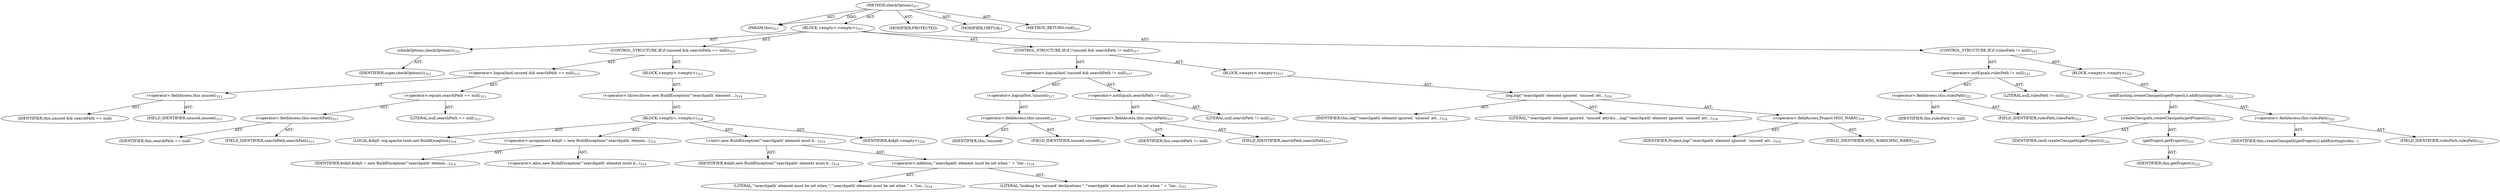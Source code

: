 digraph "checkOptions" {  
"111669149709" [label = <(METHOD,checkOptions)<SUB>311</SUB>> ]
"115964117004" [label = <(PARAM,this)<SUB>311</SUB>> ]
"25769803803" [label = <(BLOCK,&lt;empty&gt;,&lt;empty&gt;)<SUB>311</SUB>> ]
"30064771181" [label = <(checkOptions,checkOptions())<SUB>312</SUB>> ]
"68719476833" [label = <(IDENTIFIER,super,checkOptions())<SUB>312</SUB>> ]
"47244640270" [label = <(CONTROL_STRUCTURE,IF,if (unused &amp;&amp; searchPath == null))<SUB>313</SUB>> ]
"30064771182" [label = <(&lt;operator&gt;.logicalAnd,unused &amp;&amp; searchPath == null)<SUB>313</SUB>> ]
"30064771183" [label = <(&lt;operator&gt;.fieldAccess,this.unused)<SUB>313</SUB>> ]
"68719476834" [label = <(IDENTIFIER,this,unused &amp;&amp; searchPath == null)> ]
"55834574885" [label = <(FIELD_IDENTIFIER,unused,unused)<SUB>313</SUB>> ]
"30064771184" [label = <(&lt;operator&gt;.equals,searchPath == null)<SUB>313</SUB>> ]
"30064771185" [label = <(&lt;operator&gt;.fieldAccess,this.searchPath)<SUB>313</SUB>> ]
"68719476835" [label = <(IDENTIFIER,this,searchPath == null)> ]
"55834574886" [label = <(FIELD_IDENTIFIER,searchPath,searchPath)<SUB>313</SUB>> ]
"90194313247" [label = <(LITERAL,null,searchPath == null)<SUB>313</SUB>> ]
"25769803804" [label = <(BLOCK,&lt;empty&gt;,&lt;empty&gt;)<SUB>313</SUB>> ]
"30064771186" [label = <(&lt;operator&gt;.throw,throw new BuildException(&quot;'searchpath' element ...)<SUB>314</SUB>> ]
"25769803805" [label = <(BLOCK,&lt;empty&gt;,&lt;empty&gt;)<SUB>314</SUB>> ]
"94489280517" [label = <(LOCAL,$obj0: org.apache.tools.ant.BuildException)<SUB>314</SUB>> ]
"30064771187" [label = <(&lt;operator&gt;.assignment,$obj0 = new BuildException(&quot;'searchpath' elemen...)<SUB>314</SUB>> ]
"68719476836" [label = <(IDENTIFIER,$obj0,$obj0 = new BuildException(&quot;'searchpath' elemen...)<SUB>314</SUB>> ]
"30064771188" [label = <(&lt;operator&gt;.alloc,new BuildException(&quot;'searchpath' element must b...)<SUB>314</SUB>> ]
"30064771189" [label = <(&lt;init&gt;,new BuildException(&quot;'searchpath' element must b...)<SUB>314</SUB>> ]
"68719476837" [label = <(IDENTIFIER,$obj0,new BuildException(&quot;'searchpath' element must b...)<SUB>314</SUB>> ]
"30064771190" [label = <(&lt;operator&gt;.addition,&quot;'searchpath' element must be set when &quot; + &quot;loo...)<SUB>314</SUB>> ]
"90194313248" [label = <(LITERAL,&quot;'searchpath' element must be set when &quot;,&quot;'searchpath' element must be set when &quot; + &quot;loo...)<SUB>314</SUB>> ]
"90194313249" [label = <(LITERAL,&quot;looking for 'unused' declarations.&quot;,&quot;'searchpath' element must be set when &quot; + &quot;loo...)<SUB>315</SUB>> ]
"68719476838" [label = <(IDENTIFIER,$obj0,&lt;empty&gt;)<SUB>314</SUB>> ]
"47244640271" [label = <(CONTROL_STRUCTURE,IF,if (!unused &amp;&amp; searchPath != null))<SUB>317</SUB>> ]
"30064771191" [label = <(&lt;operator&gt;.logicalAnd,!unused &amp;&amp; searchPath != null)<SUB>317</SUB>> ]
"30064771192" [label = <(&lt;operator&gt;.logicalNot,!unused)<SUB>317</SUB>> ]
"30064771193" [label = <(&lt;operator&gt;.fieldAccess,this.unused)<SUB>317</SUB>> ]
"68719476839" [label = <(IDENTIFIER,this,!unused)> ]
"55834574887" [label = <(FIELD_IDENTIFIER,unused,unused)<SUB>317</SUB>> ]
"30064771194" [label = <(&lt;operator&gt;.notEquals,searchPath != null)<SUB>317</SUB>> ]
"30064771195" [label = <(&lt;operator&gt;.fieldAccess,this.searchPath)<SUB>317</SUB>> ]
"68719476840" [label = <(IDENTIFIER,this,searchPath != null)> ]
"55834574888" [label = <(FIELD_IDENTIFIER,searchPath,searchPath)<SUB>317</SUB>> ]
"90194313250" [label = <(LITERAL,null,searchPath != null)<SUB>317</SUB>> ]
"25769803806" [label = <(BLOCK,&lt;empty&gt;,&lt;empty&gt;)<SUB>317</SUB>> ]
"30064771196" [label = <(log,log(&quot;'searchpath' element ignored. 'unused' att...)<SUB>318</SUB>> ]
"68719476750" [label = <(IDENTIFIER,this,log(&quot;'searchpath' element ignored. 'unused' att...)<SUB>318</SUB>> ]
"90194313251" [label = <(LITERAL,&quot;'searchpath' element ignored. 'unused' attribu...,log(&quot;'searchpath' element ignored. 'unused' att...)<SUB>318</SUB>> ]
"30064771197" [label = <(&lt;operator&gt;.fieldAccess,Project.MSG_WARN)<SUB>319</SUB>> ]
"68719476841" [label = <(IDENTIFIER,Project,log(&quot;'searchpath' element ignored. 'unused' att...)<SUB>319</SUB>> ]
"55834574889" [label = <(FIELD_IDENTIFIER,MSG_WARN,MSG_WARN)<SUB>319</SUB>> ]
"47244640272" [label = <(CONTROL_STRUCTURE,IF,if (rulesPath != null))<SUB>321</SUB>> ]
"30064771198" [label = <(&lt;operator&gt;.notEquals,rulesPath != null)<SUB>321</SUB>> ]
"30064771199" [label = <(&lt;operator&gt;.fieldAccess,this.rulesPath)<SUB>321</SUB>> ]
"68719476842" [label = <(IDENTIFIER,this,rulesPath != null)> ]
"55834574890" [label = <(FIELD_IDENTIFIER,rulesPath,rulesPath)<SUB>321</SUB>> ]
"90194313252" [label = <(LITERAL,null,rulesPath != null)<SUB>321</SUB>> ]
"25769803807" [label = <(BLOCK,&lt;empty&gt;,&lt;empty&gt;)<SUB>321</SUB>> ]
"30064771200" [label = <(addExisting,createClasspath(getProject()).addExisting(rules...)<SUB>322</SUB>> ]
"30064771201" [label = <(createClasspath,createClasspath(getProject()))<SUB>322</SUB>> ]
"68719476843" [label = <(IDENTIFIER,cmdl,createClasspath(getProject()))<SUB>322</SUB>> ]
"30064771202" [label = <(getProject,getProject())<SUB>322</SUB>> ]
"68719476751" [label = <(IDENTIFIER,this,getProject())<SUB>322</SUB>> ]
"30064771203" [label = <(&lt;operator&gt;.fieldAccess,this.rulesPath)<SUB>322</SUB>> ]
"68719476844" [label = <(IDENTIFIER,this,createClasspath(getProject()).addExisting(rules...)> ]
"55834574891" [label = <(FIELD_IDENTIFIER,rulesPath,rulesPath)<SUB>322</SUB>> ]
"133143986214" [label = <(MODIFIER,PROTECTED)> ]
"133143986215" [label = <(MODIFIER,VIRTUAL)> ]
"128849018893" [label = <(METHOD_RETURN,void)<SUB>311</SUB>> ]
  "111669149709" -> "115964117004"  [ label = "AST: "] 
  "111669149709" -> "25769803803"  [ label = "AST: "] 
  "111669149709" -> "133143986214"  [ label = "AST: "] 
  "111669149709" -> "133143986215"  [ label = "AST: "] 
  "111669149709" -> "128849018893"  [ label = "AST: "] 
  "25769803803" -> "30064771181"  [ label = "AST: "] 
  "25769803803" -> "47244640270"  [ label = "AST: "] 
  "25769803803" -> "47244640271"  [ label = "AST: "] 
  "25769803803" -> "47244640272"  [ label = "AST: "] 
  "30064771181" -> "68719476833"  [ label = "AST: "] 
  "47244640270" -> "30064771182"  [ label = "AST: "] 
  "47244640270" -> "25769803804"  [ label = "AST: "] 
  "30064771182" -> "30064771183"  [ label = "AST: "] 
  "30064771182" -> "30064771184"  [ label = "AST: "] 
  "30064771183" -> "68719476834"  [ label = "AST: "] 
  "30064771183" -> "55834574885"  [ label = "AST: "] 
  "30064771184" -> "30064771185"  [ label = "AST: "] 
  "30064771184" -> "90194313247"  [ label = "AST: "] 
  "30064771185" -> "68719476835"  [ label = "AST: "] 
  "30064771185" -> "55834574886"  [ label = "AST: "] 
  "25769803804" -> "30064771186"  [ label = "AST: "] 
  "30064771186" -> "25769803805"  [ label = "AST: "] 
  "25769803805" -> "94489280517"  [ label = "AST: "] 
  "25769803805" -> "30064771187"  [ label = "AST: "] 
  "25769803805" -> "30064771189"  [ label = "AST: "] 
  "25769803805" -> "68719476838"  [ label = "AST: "] 
  "30064771187" -> "68719476836"  [ label = "AST: "] 
  "30064771187" -> "30064771188"  [ label = "AST: "] 
  "30064771189" -> "68719476837"  [ label = "AST: "] 
  "30064771189" -> "30064771190"  [ label = "AST: "] 
  "30064771190" -> "90194313248"  [ label = "AST: "] 
  "30064771190" -> "90194313249"  [ label = "AST: "] 
  "47244640271" -> "30064771191"  [ label = "AST: "] 
  "47244640271" -> "25769803806"  [ label = "AST: "] 
  "30064771191" -> "30064771192"  [ label = "AST: "] 
  "30064771191" -> "30064771194"  [ label = "AST: "] 
  "30064771192" -> "30064771193"  [ label = "AST: "] 
  "30064771193" -> "68719476839"  [ label = "AST: "] 
  "30064771193" -> "55834574887"  [ label = "AST: "] 
  "30064771194" -> "30064771195"  [ label = "AST: "] 
  "30064771194" -> "90194313250"  [ label = "AST: "] 
  "30064771195" -> "68719476840"  [ label = "AST: "] 
  "30064771195" -> "55834574888"  [ label = "AST: "] 
  "25769803806" -> "30064771196"  [ label = "AST: "] 
  "30064771196" -> "68719476750"  [ label = "AST: "] 
  "30064771196" -> "90194313251"  [ label = "AST: "] 
  "30064771196" -> "30064771197"  [ label = "AST: "] 
  "30064771197" -> "68719476841"  [ label = "AST: "] 
  "30064771197" -> "55834574889"  [ label = "AST: "] 
  "47244640272" -> "30064771198"  [ label = "AST: "] 
  "47244640272" -> "25769803807"  [ label = "AST: "] 
  "30064771198" -> "30064771199"  [ label = "AST: "] 
  "30064771198" -> "90194313252"  [ label = "AST: "] 
  "30064771199" -> "68719476842"  [ label = "AST: "] 
  "30064771199" -> "55834574890"  [ label = "AST: "] 
  "25769803807" -> "30064771200"  [ label = "AST: "] 
  "30064771200" -> "30064771201"  [ label = "AST: "] 
  "30064771200" -> "30064771203"  [ label = "AST: "] 
  "30064771201" -> "68719476843"  [ label = "AST: "] 
  "30064771201" -> "30064771202"  [ label = "AST: "] 
  "30064771202" -> "68719476751"  [ label = "AST: "] 
  "30064771203" -> "68719476844"  [ label = "AST: "] 
  "30064771203" -> "55834574891"  [ label = "AST: "] 
  "111669149709" -> "115964117004"  [ label = "DDG: "] 
}
